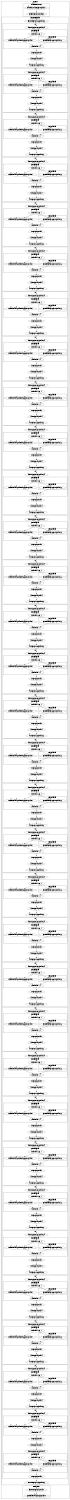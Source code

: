 digraph streamit {
size="7.5,10";subgraph cluster_Serpent_0 {
label = "Serpent";
IntoBits_pop_1_push_32_5 -> Permute_pop_128_push_128_7
Permute_pop_128_push_128_40 -> BitstoInts_pop_4_push_1_466
subgraph cluster_PlainTextSource_1 {
label = "PlainTextSource";
RandomSource_pop_0_push_1_4 -> IntoBits_pop_1_push_32_5
RandomSource_pop_0_push_1_4 [ label="RandomSource_pop_0_push_1" ]
IntoBits_pop_1_push_32_5 [ label="IntoBits_pop_1_push_32" ]
}
subgraph cluster_SerpentEncoder_2 {
label = "SerpentEncoder";
Permute_pop_128_push_128_7 -> dummy_pop_128_push_129_41
rawL_pop_128_push_128_45 -> dummy_pop_128_push_129_54
rawL_pop_128_push_128_58 -> dummy_pop_128_push_129_67
rawL_pop_128_push_128_71 -> dummy_pop_128_push_129_80
rawL_pop_128_push_128_84 -> dummy_pop_128_push_129_93
rawL_pop_128_push_128_97 -> dummy_pop_128_push_129_106
rawL_pop_128_push_128_110 -> dummy_pop_128_push_129_119
rawL_pop_128_push_128_123 -> dummy_pop_128_push_129_132
rawL_pop_128_push_128_136 -> dummy_pop_128_push_129_145
rawL_pop_128_push_128_149 -> dummy_pop_128_push_129_158
rawL_pop_128_push_128_162 -> dummy_pop_128_push_129_171
rawL_pop_128_push_128_175 -> dummy_pop_128_push_129_184
rawL_pop_128_push_128_188 -> dummy_pop_128_push_129_197
rawL_pop_128_push_128_201 -> dummy_pop_128_push_129_210
rawL_pop_128_push_128_214 -> dummy_pop_128_push_129_223
rawL_pop_128_push_128_227 -> dummy_pop_128_push_129_236
rawL_pop_128_push_128_240 -> dummy_pop_128_push_129_249
rawL_pop_128_push_128_253 -> dummy_pop_128_push_129_262
rawL_pop_128_push_128_266 -> dummy_pop_128_push_129_275
rawL_pop_128_push_128_279 -> dummy_pop_128_push_129_288
rawL_pop_128_push_128_292 -> dummy_pop_128_push_129_301
rawL_pop_128_push_128_305 -> dummy_pop_128_push_129_314
rawL_pop_128_push_128_318 -> dummy_pop_128_push_129_327
rawL_pop_128_push_128_331 -> dummy_pop_128_push_129_340
rawL_pop_128_push_128_344 -> dummy_pop_128_push_129_353
rawL_pop_128_push_128_357 -> dummy_pop_128_push_129_366
rawL_pop_128_push_128_370 -> dummy_pop_128_push_129_379
rawL_pop_128_push_128_383 -> dummy_pop_128_push_129_392
rawL_pop_128_push_128_396 -> dummy_pop_128_push_129_405
rawL_pop_128_push_128_409 -> dummy_pop_128_push_129_418
rawL_pop_128_push_128_422 -> dummy_pop_128_push_129_431
rawL_pop_128_push_128_435 -> dummy_pop_128_push_129_444
Xor_pop_2_push_1_450 -> Permute_pop_128_push_128_40
Permute_pop_128_push_128_7 [ label="Permute_pop_128_push_128" ]
subgraph cluster_R_8 {
label = "R";
dummy_pop_128_push_129_41 -> AnonFilter_a0_42_split
AnonFilter_a0_42_join -> Xor_pop_2_push_1_43
Xor_pop_2_push_1_43 -> Sbox_pop_4_push_4_44
Sbox_pop_4_push_4_44 -> rawL_pop_128_push_128_45
dummy_pop_128_push_129_41 [ label="dummy_pop_128_push_129" ]
subgraph cluster_AnonFilter_a0_42 {
label = "AnonFilter_a0";
AnonFilter_a0_42_split [ label="roundrobin(128, 1)" ]
AnonFilter_a0_42_join [ label="roundrobin(1, 1)" ]
streamit_library_Identity_pop_1_push_1_46 [ label="streamit_library_Identity_pop_1_push_1" ]
AnonFilter_a0_42_split -> streamit_library_Identity_pop_1_push_1_46
streamit_library_Identity_pop_1_push_1_46 -> AnonFilter_a0_42_join
subgraph cluster_KeySchedule_47 {
label = "KeySchedule";
AnonFilter_a3_pop_1_push_128_48 [ label="AnonFilter_a3_pop_1_push_128" ]
}
AnonFilter_a0_42_split -> AnonFilter_a3_pop_1_push_128_48
AnonFilter_a3_pop_1_push_128_48 -> AnonFilter_a0_42_join
}
Xor_pop_2_push_1_43 [ label="Xor_pop_2_push_1" ]
Sbox_pop_4_push_4_44 [ label="Sbox_pop_4_push_4" ]
rawL_pop_128_push_128_45 [ label="rawL_pop_128_push_128" ]
}
subgraph cluster_R_9 {
label = "R";
dummy_pop_128_push_129_54 -> AnonFilter_a0_55_split
AnonFilter_a0_55_join -> Xor_pop_2_push_1_56
Xor_pop_2_push_1_56 -> Sbox_pop_4_push_4_57
Sbox_pop_4_push_4_57 -> rawL_pop_128_push_128_58
dummy_pop_128_push_129_54 [ label="dummy_pop_128_push_129" ]
subgraph cluster_AnonFilter_a0_55 {
label = "AnonFilter_a0";
AnonFilter_a0_55_split [ label="roundrobin(128, 1)" ]
AnonFilter_a0_55_join [ label="roundrobin(1, 1)" ]
streamit_library_Identity_pop_1_push_1_59 [ label="streamit_library_Identity_pop_1_push_1" ]
AnonFilter_a0_55_split -> streamit_library_Identity_pop_1_push_1_59
streamit_library_Identity_pop_1_push_1_59 -> AnonFilter_a0_55_join
subgraph cluster_KeySchedule_60 {
label = "KeySchedule";
AnonFilter_a3_pop_1_push_128_61 [ label="AnonFilter_a3_pop_1_push_128" ]
}
AnonFilter_a0_55_split -> AnonFilter_a3_pop_1_push_128_61
AnonFilter_a3_pop_1_push_128_61 -> AnonFilter_a0_55_join
}
Xor_pop_2_push_1_56 [ label="Xor_pop_2_push_1" ]
Sbox_pop_4_push_4_57 [ label="Sbox_pop_4_push_4" ]
rawL_pop_128_push_128_58 [ label="rawL_pop_128_push_128" ]
}
subgraph cluster_R_10 {
label = "R";
dummy_pop_128_push_129_67 -> AnonFilter_a0_68_split
AnonFilter_a0_68_join -> Xor_pop_2_push_1_69
Xor_pop_2_push_1_69 -> Sbox_pop_4_push_4_70
Sbox_pop_4_push_4_70 -> rawL_pop_128_push_128_71
dummy_pop_128_push_129_67 [ label="dummy_pop_128_push_129" ]
subgraph cluster_AnonFilter_a0_68 {
label = "AnonFilter_a0";
AnonFilter_a0_68_split [ label="roundrobin(128, 1)" ]
AnonFilter_a0_68_join [ label="roundrobin(1, 1)" ]
streamit_library_Identity_pop_1_push_1_72 [ label="streamit_library_Identity_pop_1_push_1" ]
AnonFilter_a0_68_split -> streamit_library_Identity_pop_1_push_1_72
streamit_library_Identity_pop_1_push_1_72 -> AnonFilter_a0_68_join
subgraph cluster_KeySchedule_73 {
label = "KeySchedule";
AnonFilter_a3_pop_1_push_128_74 [ label="AnonFilter_a3_pop_1_push_128" ]
}
AnonFilter_a0_68_split -> AnonFilter_a3_pop_1_push_128_74
AnonFilter_a3_pop_1_push_128_74 -> AnonFilter_a0_68_join
}
Xor_pop_2_push_1_69 [ label="Xor_pop_2_push_1" ]
Sbox_pop_4_push_4_70 [ label="Sbox_pop_4_push_4" ]
rawL_pop_128_push_128_71 [ label="rawL_pop_128_push_128" ]
}
subgraph cluster_R_11 {
label = "R";
dummy_pop_128_push_129_80 -> AnonFilter_a0_81_split
AnonFilter_a0_81_join -> Xor_pop_2_push_1_82
Xor_pop_2_push_1_82 -> Sbox_pop_4_push_4_83
Sbox_pop_4_push_4_83 -> rawL_pop_128_push_128_84
dummy_pop_128_push_129_80 [ label="dummy_pop_128_push_129" ]
subgraph cluster_AnonFilter_a0_81 {
label = "AnonFilter_a0";
AnonFilter_a0_81_split [ label="roundrobin(128, 1)" ]
AnonFilter_a0_81_join [ label="roundrobin(1, 1)" ]
streamit_library_Identity_pop_1_push_1_85 [ label="streamit_library_Identity_pop_1_push_1" ]
AnonFilter_a0_81_split -> streamit_library_Identity_pop_1_push_1_85
streamit_library_Identity_pop_1_push_1_85 -> AnonFilter_a0_81_join
subgraph cluster_KeySchedule_86 {
label = "KeySchedule";
AnonFilter_a3_pop_1_push_128_87 [ label="AnonFilter_a3_pop_1_push_128" ]
}
AnonFilter_a0_81_split -> AnonFilter_a3_pop_1_push_128_87
AnonFilter_a3_pop_1_push_128_87 -> AnonFilter_a0_81_join
}
Xor_pop_2_push_1_82 [ label="Xor_pop_2_push_1" ]
Sbox_pop_4_push_4_83 [ label="Sbox_pop_4_push_4" ]
rawL_pop_128_push_128_84 [ label="rawL_pop_128_push_128" ]
}
subgraph cluster_R_12 {
label = "R";
dummy_pop_128_push_129_93 -> AnonFilter_a0_94_split
AnonFilter_a0_94_join -> Xor_pop_2_push_1_95
Xor_pop_2_push_1_95 -> Sbox_pop_4_push_4_96
Sbox_pop_4_push_4_96 -> rawL_pop_128_push_128_97
dummy_pop_128_push_129_93 [ label="dummy_pop_128_push_129" ]
subgraph cluster_AnonFilter_a0_94 {
label = "AnonFilter_a0";
AnonFilter_a0_94_split [ label="roundrobin(128, 1)" ]
AnonFilter_a0_94_join [ label="roundrobin(1, 1)" ]
streamit_library_Identity_pop_1_push_1_98 [ label="streamit_library_Identity_pop_1_push_1" ]
AnonFilter_a0_94_split -> streamit_library_Identity_pop_1_push_1_98
streamit_library_Identity_pop_1_push_1_98 -> AnonFilter_a0_94_join
subgraph cluster_KeySchedule_99 {
label = "KeySchedule";
AnonFilter_a3_pop_1_push_128_100 [ label="AnonFilter_a3_pop_1_push_128" ]
}
AnonFilter_a0_94_split -> AnonFilter_a3_pop_1_push_128_100
AnonFilter_a3_pop_1_push_128_100 -> AnonFilter_a0_94_join
}
Xor_pop_2_push_1_95 [ label="Xor_pop_2_push_1" ]
Sbox_pop_4_push_4_96 [ label="Sbox_pop_4_push_4" ]
rawL_pop_128_push_128_97 [ label="rawL_pop_128_push_128" ]
}
subgraph cluster_R_13 {
label = "R";
dummy_pop_128_push_129_106 -> AnonFilter_a0_107_split
AnonFilter_a0_107_join -> Xor_pop_2_push_1_108
Xor_pop_2_push_1_108 -> Sbox_pop_4_push_4_109
Sbox_pop_4_push_4_109 -> rawL_pop_128_push_128_110
dummy_pop_128_push_129_106 [ label="dummy_pop_128_push_129" ]
subgraph cluster_AnonFilter_a0_107 {
label = "AnonFilter_a0";
AnonFilter_a0_107_split [ label="roundrobin(128, 1)" ]
AnonFilter_a0_107_join [ label="roundrobin(1, 1)" ]
streamit_library_Identity_pop_1_push_1_111 [ label="streamit_library_Identity_pop_1_push_1" ]
AnonFilter_a0_107_split -> streamit_library_Identity_pop_1_push_1_111
streamit_library_Identity_pop_1_push_1_111 -> AnonFilter_a0_107_join
subgraph cluster_KeySchedule_112 {
label = "KeySchedule";
AnonFilter_a3_pop_1_push_128_113 [ label="AnonFilter_a3_pop_1_push_128" ]
}
AnonFilter_a0_107_split -> AnonFilter_a3_pop_1_push_128_113
AnonFilter_a3_pop_1_push_128_113 -> AnonFilter_a0_107_join
}
Xor_pop_2_push_1_108 [ label="Xor_pop_2_push_1" ]
Sbox_pop_4_push_4_109 [ label="Sbox_pop_4_push_4" ]
rawL_pop_128_push_128_110 [ label="rawL_pop_128_push_128" ]
}
subgraph cluster_R_14 {
label = "R";
dummy_pop_128_push_129_119 -> AnonFilter_a0_120_split
AnonFilter_a0_120_join -> Xor_pop_2_push_1_121
Xor_pop_2_push_1_121 -> Sbox_pop_4_push_4_122
Sbox_pop_4_push_4_122 -> rawL_pop_128_push_128_123
dummy_pop_128_push_129_119 [ label="dummy_pop_128_push_129" ]
subgraph cluster_AnonFilter_a0_120 {
label = "AnonFilter_a0";
AnonFilter_a0_120_split [ label="roundrobin(128, 1)" ]
AnonFilter_a0_120_join [ label="roundrobin(1, 1)" ]
streamit_library_Identity_pop_1_push_1_124 [ label="streamit_library_Identity_pop_1_push_1" ]
AnonFilter_a0_120_split -> streamit_library_Identity_pop_1_push_1_124
streamit_library_Identity_pop_1_push_1_124 -> AnonFilter_a0_120_join
subgraph cluster_KeySchedule_125 {
label = "KeySchedule";
AnonFilter_a3_pop_1_push_128_126 [ label="AnonFilter_a3_pop_1_push_128" ]
}
AnonFilter_a0_120_split -> AnonFilter_a3_pop_1_push_128_126
AnonFilter_a3_pop_1_push_128_126 -> AnonFilter_a0_120_join
}
Xor_pop_2_push_1_121 [ label="Xor_pop_2_push_1" ]
Sbox_pop_4_push_4_122 [ label="Sbox_pop_4_push_4" ]
rawL_pop_128_push_128_123 [ label="rawL_pop_128_push_128" ]
}
subgraph cluster_R_15 {
label = "R";
dummy_pop_128_push_129_132 -> AnonFilter_a0_133_split
AnonFilter_a0_133_join -> Xor_pop_2_push_1_134
Xor_pop_2_push_1_134 -> Sbox_pop_4_push_4_135
Sbox_pop_4_push_4_135 -> rawL_pop_128_push_128_136
dummy_pop_128_push_129_132 [ label="dummy_pop_128_push_129" ]
subgraph cluster_AnonFilter_a0_133 {
label = "AnonFilter_a0";
AnonFilter_a0_133_split [ label="roundrobin(128, 1)" ]
AnonFilter_a0_133_join [ label="roundrobin(1, 1)" ]
streamit_library_Identity_pop_1_push_1_137 [ label="streamit_library_Identity_pop_1_push_1" ]
AnonFilter_a0_133_split -> streamit_library_Identity_pop_1_push_1_137
streamit_library_Identity_pop_1_push_1_137 -> AnonFilter_a0_133_join
subgraph cluster_KeySchedule_138 {
label = "KeySchedule";
AnonFilter_a3_pop_1_push_128_139 [ label="AnonFilter_a3_pop_1_push_128" ]
}
AnonFilter_a0_133_split -> AnonFilter_a3_pop_1_push_128_139
AnonFilter_a3_pop_1_push_128_139 -> AnonFilter_a0_133_join
}
Xor_pop_2_push_1_134 [ label="Xor_pop_2_push_1" ]
Sbox_pop_4_push_4_135 [ label="Sbox_pop_4_push_4" ]
rawL_pop_128_push_128_136 [ label="rawL_pop_128_push_128" ]
}
subgraph cluster_R_16 {
label = "R";
dummy_pop_128_push_129_145 -> AnonFilter_a0_146_split
AnonFilter_a0_146_join -> Xor_pop_2_push_1_147
Xor_pop_2_push_1_147 -> Sbox_pop_4_push_4_148
Sbox_pop_4_push_4_148 -> rawL_pop_128_push_128_149
dummy_pop_128_push_129_145 [ label="dummy_pop_128_push_129" ]
subgraph cluster_AnonFilter_a0_146 {
label = "AnonFilter_a0";
AnonFilter_a0_146_split [ label="roundrobin(128, 1)" ]
AnonFilter_a0_146_join [ label="roundrobin(1, 1)" ]
streamit_library_Identity_pop_1_push_1_150 [ label="streamit_library_Identity_pop_1_push_1" ]
AnonFilter_a0_146_split -> streamit_library_Identity_pop_1_push_1_150
streamit_library_Identity_pop_1_push_1_150 -> AnonFilter_a0_146_join
subgraph cluster_KeySchedule_151 {
label = "KeySchedule";
AnonFilter_a3_pop_1_push_128_152 [ label="AnonFilter_a3_pop_1_push_128" ]
}
AnonFilter_a0_146_split -> AnonFilter_a3_pop_1_push_128_152
AnonFilter_a3_pop_1_push_128_152 -> AnonFilter_a0_146_join
}
Xor_pop_2_push_1_147 [ label="Xor_pop_2_push_1" ]
Sbox_pop_4_push_4_148 [ label="Sbox_pop_4_push_4" ]
rawL_pop_128_push_128_149 [ label="rawL_pop_128_push_128" ]
}
subgraph cluster_R_17 {
label = "R";
dummy_pop_128_push_129_158 -> AnonFilter_a0_159_split
AnonFilter_a0_159_join -> Xor_pop_2_push_1_160
Xor_pop_2_push_1_160 -> Sbox_pop_4_push_4_161
Sbox_pop_4_push_4_161 -> rawL_pop_128_push_128_162
dummy_pop_128_push_129_158 [ label="dummy_pop_128_push_129" ]
subgraph cluster_AnonFilter_a0_159 {
label = "AnonFilter_a0";
AnonFilter_a0_159_split [ label="roundrobin(128, 1)" ]
AnonFilter_a0_159_join [ label="roundrobin(1, 1)" ]
streamit_library_Identity_pop_1_push_1_163 [ label="streamit_library_Identity_pop_1_push_1" ]
AnonFilter_a0_159_split -> streamit_library_Identity_pop_1_push_1_163
streamit_library_Identity_pop_1_push_1_163 -> AnonFilter_a0_159_join
subgraph cluster_KeySchedule_164 {
label = "KeySchedule";
AnonFilter_a3_pop_1_push_128_165 [ label="AnonFilter_a3_pop_1_push_128" ]
}
AnonFilter_a0_159_split -> AnonFilter_a3_pop_1_push_128_165
AnonFilter_a3_pop_1_push_128_165 -> AnonFilter_a0_159_join
}
Xor_pop_2_push_1_160 [ label="Xor_pop_2_push_1" ]
Sbox_pop_4_push_4_161 [ label="Sbox_pop_4_push_4" ]
rawL_pop_128_push_128_162 [ label="rawL_pop_128_push_128" ]
}
subgraph cluster_R_18 {
label = "R";
dummy_pop_128_push_129_171 -> AnonFilter_a0_172_split
AnonFilter_a0_172_join -> Xor_pop_2_push_1_173
Xor_pop_2_push_1_173 -> Sbox_pop_4_push_4_174
Sbox_pop_4_push_4_174 -> rawL_pop_128_push_128_175
dummy_pop_128_push_129_171 [ label="dummy_pop_128_push_129" ]
subgraph cluster_AnonFilter_a0_172 {
label = "AnonFilter_a0";
AnonFilter_a0_172_split [ label="roundrobin(128, 1)" ]
AnonFilter_a0_172_join [ label="roundrobin(1, 1)" ]
streamit_library_Identity_pop_1_push_1_176 [ label="streamit_library_Identity_pop_1_push_1" ]
AnonFilter_a0_172_split -> streamit_library_Identity_pop_1_push_1_176
streamit_library_Identity_pop_1_push_1_176 -> AnonFilter_a0_172_join
subgraph cluster_KeySchedule_177 {
label = "KeySchedule";
AnonFilter_a3_pop_1_push_128_178 [ label="AnonFilter_a3_pop_1_push_128" ]
}
AnonFilter_a0_172_split -> AnonFilter_a3_pop_1_push_128_178
AnonFilter_a3_pop_1_push_128_178 -> AnonFilter_a0_172_join
}
Xor_pop_2_push_1_173 [ label="Xor_pop_2_push_1" ]
Sbox_pop_4_push_4_174 [ label="Sbox_pop_4_push_4" ]
rawL_pop_128_push_128_175 [ label="rawL_pop_128_push_128" ]
}
subgraph cluster_R_19 {
label = "R";
dummy_pop_128_push_129_184 -> AnonFilter_a0_185_split
AnonFilter_a0_185_join -> Xor_pop_2_push_1_186
Xor_pop_2_push_1_186 -> Sbox_pop_4_push_4_187
Sbox_pop_4_push_4_187 -> rawL_pop_128_push_128_188
dummy_pop_128_push_129_184 [ label="dummy_pop_128_push_129" ]
subgraph cluster_AnonFilter_a0_185 {
label = "AnonFilter_a0";
AnonFilter_a0_185_split [ label="roundrobin(128, 1)" ]
AnonFilter_a0_185_join [ label="roundrobin(1, 1)" ]
streamit_library_Identity_pop_1_push_1_189 [ label="streamit_library_Identity_pop_1_push_1" ]
AnonFilter_a0_185_split -> streamit_library_Identity_pop_1_push_1_189
streamit_library_Identity_pop_1_push_1_189 -> AnonFilter_a0_185_join
subgraph cluster_KeySchedule_190 {
label = "KeySchedule";
AnonFilter_a3_pop_1_push_128_191 [ label="AnonFilter_a3_pop_1_push_128" ]
}
AnonFilter_a0_185_split -> AnonFilter_a3_pop_1_push_128_191
AnonFilter_a3_pop_1_push_128_191 -> AnonFilter_a0_185_join
}
Xor_pop_2_push_1_186 [ label="Xor_pop_2_push_1" ]
Sbox_pop_4_push_4_187 [ label="Sbox_pop_4_push_4" ]
rawL_pop_128_push_128_188 [ label="rawL_pop_128_push_128" ]
}
subgraph cluster_R_20 {
label = "R";
dummy_pop_128_push_129_197 -> AnonFilter_a0_198_split
AnonFilter_a0_198_join -> Xor_pop_2_push_1_199
Xor_pop_2_push_1_199 -> Sbox_pop_4_push_4_200
Sbox_pop_4_push_4_200 -> rawL_pop_128_push_128_201
dummy_pop_128_push_129_197 [ label="dummy_pop_128_push_129" ]
subgraph cluster_AnonFilter_a0_198 {
label = "AnonFilter_a0";
AnonFilter_a0_198_split [ label="roundrobin(128, 1)" ]
AnonFilter_a0_198_join [ label="roundrobin(1, 1)" ]
streamit_library_Identity_pop_1_push_1_202 [ label="streamit_library_Identity_pop_1_push_1" ]
AnonFilter_a0_198_split -> streamit_library_Identity_pop_1_push_1_202
streamit_library_Identity_pop_1_push_1_202 -> AnonFilter_a0_198_join
subgraph cluster_KeySchedule_203 {
label = "KeySchedule";
AnonFilter_a3_pop_1_push_128_204 [ label="AnonFilter_a3_pop_1_push_128" ]
}
AnonFilter_a0_198_split -> AnonFilter_a3_pop_1_push_128_204
AnonFilter_a3_pop_1_push_128_204 -> AnonFilter_a0_198_join
}
Xor_pop_2_push_1_199 [ label="Xor_pop_2_push_1" ]
Sbox_pop_4_push_4_200 [ label="Sbox_pop_4_push_4" ]
rawL_pop_128_push_128_201 [ label="rawL_pop_128_push_128" ]
}
subgraph cluster_R_21 {
label = "R";
dummy_pop_128_push_129_210 -> AnonFilter_a0_211_split
AnonFilter_a0_211_join -> Xor_pop_2_push_1_212
Xor_pop_2_push_1_212 -> Sbox_pop_4_push_4_213
Sbox_pop_4_push_4_213 -> rawL_pop_128_push_128_214
dummy_pop_128_push_129_210 [ label="dummy_pop_128_push_129" ]
subgraph cluster_AnonFilter_a0_211 {
label = "AnonFilter_a0";
AnonFilter_a0_211_split [ label="roundrobin(128, 1)" ]
AnonFilter_a0_211_join [ label="roundrobin(1, 1)" ]
streamit_library_Identity_pop_1_push_1_215 [ label="streamit_library_Identity_pop_1_push_1" ]
AnonFilter_a0_211_split -> streamit_library_Identity_pop_1_push_1_215
streamit_library_Identity_pop_1_push_1_215 -> AnonFilter_a0_211_join
subgraph cluster_KeySchedule_216 {
label = "KeySchedule";
AnonFilter_a3_pop_1_push_128_217 [ label="AnonFilter_a3_pop_1_push_128" ]
}
AnonFilter_a0_211_split -> AnonFilter_a3_pop_1_push_128_217
AnonFilter_a3_pop_1_push_128_217 -> AnonFilter_a0_211_join
}
Xor_pop_2_push_1_212 [ label="Xor_pop_2_push_1" ]
Sbox_pop_4_push_4_213 [ label="Sbox_pop_4_push_4" ]
rawL_pop_128_push_128_214 [ label="rawL_pop_128_push_128" ]
}
subgraph cluster_R_22 {
label = "R";
dummy_pop_128_push_129_223 -> AnonFilter_a0_224_split
AnonFilter_a0_224_join -> Xor_pop_2_push_1_225
Xor_pop_2_push_1_225 -> Sbox_pop_4_push_4_226
Sbox_pop_4_push_4_226 -> rawL_pop_128_push_128_227
dummy_pop_128_push_129_223 [ label="dummy_pop_128_push_129" ]
subgraph cluster_AnonFilter_a0_224 {
label = "AnonFilter_a0";
AnonFilter_a0_224_split [ label="roundrobin(128, 1)" ]
AnonFilter_a0_224_join [ label="roundrobin(1, 1)" ]
streamit_library_Identity_pop_1_push_1_228 [ label="streamit_library_Identity_pop_1_push_1" ]
AnonFilter_a0_224_split -> streamit_library_Identity_pop_1_push_1_228
streamit_library_Identity_pop_1_push_1_228 -> AnonFilter_a0_224_join
subgraph cluster_KeySchedule_229 {
label = "KeySchedule";
AnonFilter_a3_pop_1_push_128_230 [ label="AnonFilter_a3_pop_1_push_128" ]
}
AnonFilter_a0_224_split -> AnonFilter_a3_pop_1_push_128_230
AnonFilter_a3_pop_1_push_128_230 -> AnonFilter_a0_224_join
}
Xor_pop_2_push_1_225 [ label="Xor_pop_2_push_1" ]
Sbox_pop_4_push_4_226 [ label="Sbox_pop_4_push_4" ]
rawL_pop_128_push_128_227 [ label="rawL_pop_128_push_128" ]
}
subgraph cluster_R_23 {
label = "R";
dummy_pop_128_push_129_236 -> AnonFilter_a0_237_split
AnonFilter_a0_237_join -> Xor_pop_2_push_1_238
Xor_pop_2_push_1_238 -> Sbox_pop_4_push_4_239
Sbox_pop_4_push_4_239 -> rawL_pop_128_push_128_240
dummy_pop_128_push_129_236 [ label="dummy_pop_128_push_129" ]
subgraph cluster_AnonFilter_a0_237 {
label = "AnonFilter_a0";
AnonFilter_a0_237_split [ label="roundrobin(128, 1)" ]
AnonFilter_a0_237_join [ label="roundrobin(1, 1)" ]
streamit_library_Identity_pop_1_push_1_241 [ label="streamit_library_Identity_pop_1_push_1" ]
AnonFilter_a0_237_split -> streamit_library_Identity_pop_1_push_1_241
streamit_library_Identity_pop_1_push_1_241 -> AnonFilter_a0_237_join
subgraph cluster_KeySchedule_242 {
label = "KeySchedule";
AnonFilter_a3_pop_1_push_128_243 [ label="AnonFilter_a3_pop_1_push_128" ]
}
AnonFilter_a0_237_split -> AnonFilter_a3_pop_1_push_128_243
AnonFilter_a3_pop_1_push_128_243 -> AnonFilter_a0_237_join
}
Xor_pop_2_push_1_238 [ label="Xor_pop_2_push_1" ]
Sbox_pop_4_push_4_239 [ label="Sbox_pop_4_push_4" ]
rawL_pop_128_push_128_240 [ label="rawL_pop_128_push_128" ]
}
subgraph cluster_R_24 {
label = "R";
dummy_pop_128_push_129_249 -> AnonFilter_a0_250_split
AnonFilter_a0_250_join -> Xor_pop_2_push_1_251
Xor_pop_2_push_1_251 -> Sbox_pop_4_push_4_252
Sbox_pop_4_push_4_252 -> rawL_pop_128_push_128_253
dummy_pop_128_push_129_249 [ label="dummy_pop_128_push_129" ]
subgraph cluster_AnonFilter_a0_250 {
label = "AnonFilter_a0";
AnonFilter_a0_250_split [ label="roundrobin(128, 1)" ]
AnonFilter_a0_250_join [ label="roundrobin(1, 1)" ]
streamit_library_Identity_pop_1_push_1_254 [ label="streamit_library_Identity_pop_1_push_1" ]
AnonFilter_a0_250_split -> streamit_library_Identity_pop_1_push_1_254
streamit_library_Identity_pop_1_push_1_254 -> AnonFilter_a0_250_join
subgraph cluster_KeySchedule_255 {
label = "KeySchedule";
AnonFilter_a3_pop_1_push_128_256 [ label="AnonFilter_a3_pop_1_push_128" ]
}
AnonFilter_a0_250_split -> AnonFilter_a3_pop_1_push_128_256
AnonFilter_a3_pop_1_push_128_256 -> AnonFilter_a0_250_join
}
Xor_pop_2_push_1_251 [ label="Xor_pop_2_push_1" ]
Sbox_pop_4_push_4_252 [ label="Sbox_pop_4_push_4" ]
rawL_pop_128_push_128_253 [ label="rawL_pop_128_push_128" ]
}
subgraph cluster_R_25 {
label = "R";
dummy_pop_128_push_129_262 -> AnonFilter_a0_263_split
AnonFilter_a0_263_join -> Xor_pop_2_push_1_264
Xor_pop_2_push_1_264 -> Sbox_pop_4_push_4_265
Sbox_pop_4_push_4_265 -> rawL_pop_128_push_128_266
dummy_pop_128_push_129_262 [ label="dummy_pop_128_push_129" ]
subgraph cluster_AnonFilter_a0_263 {
label = "AnonFilter_a0";
AnonFilter_a0_263_split [ label="roundrobin(128, 1)" ]
AnonFilter_a0_263_join [ label="roundrobin(1, 1)" ]
streamit_library_Identity_pop_1_push_1_267 [ label="streamit_library_Identity_pop_1_push_1" ]
AnonFilter_a0_263_split -> streamit_library_Identity_pop_1_push_1_267
streamit_library_Identity_pop_1_push_1_267 -> AnonFilter_a0_263_join
subgraph cluster_KeySchedule_268 {
label = "KeySchedule";
AnonFilter_a3_pop_1_push_128_269 [ label="AnonFilter_a3_pop_1_push_128" ]
}
AnonFilter_a0_263_split -> AnonFilter_a3_pop_1_push_128_269
AnonFilter_a3_pop_1_push_128_269 -> AnonFilter_a0_263_join
}
Xor_pop_2_push_1_264 [ label="Xor_pop_2_push_1" ]
Sbox_pop_4_push_4_265 [ label="Sbox_pop_4_push_4" ]
rawL_pop_128_push_128_266 [ label="rawL_pop_128_push_128" ]
}
subgraph cluster_R_26 {
label = "R";
dummy_pop_128_push_129_275 -> AnonFilter_a0_276_split
AnonFilter_a0_276_join -> Xor_pop_2_push_1_277
Xor_pop_2_push_1_277 -> Sbox_pop_4_push_4_278
Sbox_pop_4_push_4_278 -> rawL_pop_128_push_128_279
dummy_pop_128_push_129_275 [ label="dummy_pop_128_push_129" ]
subgraph cluster_AnonFilter_a0_276 {
label = "AnonFilter_a0";
AnonFilter_a0_276_split [ label="roundrobin(128, 1)" ]
AnonFilter_a0_276_join [ label="roundrobin(1, 1)" ]
streamit_library_Identity_pop_1_push_1_280 [ label="streamit_library_Identity_pop_1_push_1" ]
AnonFilter_a0_276_split -> streamit_library_Identity_pop_1_push_1_280
streamit_library_Identity_pop_1_push_1_280 -> AnonFilter_a0_276_join
subgraph cluster_KeySchedule_281 {
label = "KeySchedule";
AnonFilter_a3_pop_1_push_128_282 [ label="AnonFilter_a3_pop_1_push_128" ]
}
AnonFilter_a0_276_split -> AnonFilter_a3_pop_1_push_128_282
AnonFilter_a3_pop_1_push_128_282 -> AnonFilter_a0_276_join
}
Xor_pop_2_push_1_277 [ label="Xor_pop_2_push_1" ]
Sbox_pop_4_push_4_278 [ label="Sbox_pop_4_push_4" ]
rawL_pop_128_push_128_279 [ label="rawL_pop_128_push_128" ]
}
subgraph cluster_R_27 {
label = "R";
dummy_pop_128_push_129_288 -> AnonFilter_a0_289_split
AnonFilter_a0_289_join -> Xor_pop_2_push_1_290
Xor_pop_2_push_1_290 -> Sbox_pop_4_push_4_291
Sbox_pop_4_push_4_291 -> rawL_pop_128_push_128_292
dummy_pop_128_push_129_288 [ label="dummy_pop_128_push_129" ]
subgraph cluster_AnonFilter_a0_289 {
label = "AnonFilter_a0";
AnonFilter_a0_289_split [ label="roundrobin(128, 1)" ]
AnonFilter_a0_289_join [ label="roundrobin(1, 1)" ]
streamit_library_Identity_pop_1_push_1_293 [ label="streamit_library_Identity_pop_1_push_1" ]
AnonFilter_a0_289_split -> streamit_library_Identity_pop_1_push_1_293
streamit_library_Identity_pop_1_push_1_293 -> AnonFilter_a0_289_join
subgraph cluster_KeySchedule_294 {
label = "KeySchedule";
AnonFilter_a3_pop_1_push_128_295 [ label="AnonFilter_a3_pop_1_push_128" ]
}
AnonFilter_a0_289_split -> AnonFilter_a3_pop_1_push_128_295
AnonFilter_a3_pop_1_push_128_295 -> AnonFilter_a0_289_join
}
Xor_pop_2_push_1_290 [ label="Xor_pop_2_push_1" ]
Sbox_pop_4_push_4_291 [ label="Sbox_pop_4_push_4" ]
rawL_pop_128_push_128_292 [ label="rawL_pop_128_push_128" ]
}
subgraph cluster_R_28 {
label = "R";
dummy_pop_128_push_129_301 -> AnonFilter_a0_302_split
AnonFilter_a0_302_join -> Xor_pop_2_push_1_303
Xor_pop_2_push_1_303 -> Sbox_pop_4_push_4_304
Sbox_pop_4_push_4_304 -> rawL_pop_128_push_128_305
dummy_pop_128_push_129_301 [ label="dummy_pop_128_push_129" ]
subgraph cluster_AnonFilter_a0_302 {
label = "AnonFilter_a0";
AnonFilter_a0_302_split [ label="roundrobin(128, 1)" ]
AnonFilter_a0_302_join [ label="roundrobin(1, 1)" ]
streamit_library_Identity_pop_1_push_1_306 [ label="streamit_library_Identity_pop_1_push_1" ]
AnonFilter_a0_302_split -> streamit_library_Identity_pop_1_push_1_306
streamit_library_Identity_pop_1_push_1_306 -> AnonFilter_a0_302_join
subgraph cluster_KeySchedule_307 {
label = "KeySchedule";
AnonFilter_a3_pop_1_push_128_308 [ label="AnonFilter_a3_pop_1_push_128" ]
}
AnonFilter_a0_302_split -> AnonFilter_a3_pop_1_push_128_308
AnonFilter_a3_pop_1_push_128_308 -> AnonFilter_a0_302_join
}
Xor_pop_2_push_1_303 [ label="Xor_pop_2_push_1" ]
Sbox_pop_4_push_4_304 [ label="Sbox_pop_4_push_4" ]
rawL_pop_128_push_128_305 [ label="rawL_pop_128_push_128" ]
}
subgraph cluster_R_29 {
label = "R";
dummy_pop_128_push_129_314 -> AnonFilter_a0_315_split
AnonFilter_a0_315_join -> Xor_pop_2_push_1_316
Xor_pop_2_push_1_316 -> Sbox_pop_4_push_4_317
Sbox_pop_4_push_4_317 -> rawL_pop_128_push_128_318
dummy_pop_128_push_129_314 [ label="dummy_pop_128_push_129" ]
subgraph cluster_AnonFilter_a0_315 {
label = "AnonFilter_a0";
AnonFilter_a0_315_split [ label="roundrobin(128, 1)" ]
AnonFilter_a0_315_join [ label="roundrobin(1, 1)" ]
streamit_library_Identity_pop_1_push_1_319 [ label="streamit_library_Identity_pop_1_push_1" ]
AnonFilter_a0_315_split -> streamit_library_Identity_pop_1_push_1_319
streamit_library_Identity_pop_1_push_1_319 -> AnonFilter_a0_315_join
subgraph cluster_KeySchedule_320 {
label = "KeySchedule";
AnonFilter_a3_pop_1_push_128_321 [ label="AnonFilter_a3_pop_1_push_128" ]
}
AnonFilter_a0_315_split -> AnonFilter_a3_pop_1_push_128_321
AnonFilter_a3_pop_1_push_128_321 -> AnonFilter_a0_315_join
}
Xor_pop_2_push_1_316 [ label="Xor_pop_2_push_1" ]
Sbox_pop_4_push_4_317 [ label="Sbox_pop_4_push_4" ]
rawL_pop_128_push_128_318 [ label="rawL_pop_128_push_128" ]
}
subgraph cluster_R_30 {
label = "R";
dummy_pop_128_push_129_327 -> AnonFilter_a0_328_split
AnonFilter_a0_328_join -> Xor_pop_2_push_1_329
Xor_pop_2_push_1_329 -> Sbox_pop_4_push_4_330
Sbox_pop_4_push_4_330 -> rawL_pop_128_push_128_331
dummy_pop_128_push_129_327 [ label="dummy_pop_128_push_129" ]
subgraph cluster_AnonFilter_a0_328 {
label = "AnonFilter_a0";
AnonFilter_a0_328_split [ label="roundrobin(128, 1)" ]
AnonFilter_a0_328_join [ label="roundrobin(1, 1)" ]
streamit_library_Identity_pop_1_push_1_332 [ label="streamit_library_Identity_pop_1_push_1" ]
AnonFilter_a0_328_split -> streamit_library_Identity_pop_1_push_1_332
streamit_library_Identity_pop_1_push_1_332 -> AnonFilter_a0_328_join
subgraph cluster_KeySchedule_333 {
label = "KeySchedule";
AnonFilter_a3_pop_1_push_128_334 [ label="AnonFilter_a3_pop_1_push_128" ]
}
AnonFilter_a0_328_split -> AnonFilter_a3_pop_1_push_128_334
AnonFilter_a3_pop_1_push_128_334 -> AnonFilter_a0_328_join
}
Xor_pop_2_push_1_329 [ label="Xor_pop_2_push_1" ]
Sbox_pop_4_push_4_330 [ label="Sbox_pop_4_push_4" ]
rawL_pop_128_push_128_331 [ label="rawL_pop_128_push_128" ]
}
subgraph cluster_R_31 {
label = "R";
dummy_pop_128_push_129_340 -> AnonFilter_a0_341_split
AnonFilter_a0_341_join -> Xor_pop_2_push_1_342
Xor_pop_2_push_1_342 -> Sbox_pop_4_push_4_343
Sbox_pop_4_push_4_343 -> rawL_pop_128_push_128_344
dummy_pop_128_push_129_340 [ label="dummy_pop_128_push_129" ]
subgraph cluster_AnonFilter_a0_341 {
label = "AnonFilter_a0";
AnonFilter_a0_341_split [ label="roundrobin(128, 1)" ]
AnonFilter_a0_341_join [ label="roundrobin(1, 1)" ]
streamit_library_Identity_pop_1_push_1_345 [ label="streamit_library_Identity_pop_1_push_1" ]
AnonFilter_a0_341_split -> streamit_library_Identity_pop_1_push_1_345
streamit_library_Identity_pop_1_push_1_345 -> AnonFilter_a0_341_join
subgraph cluster_KeySchedule_346 {
label = "KeySchedule";
AnonFilter_a3_pop_1_push_128_347 [ label="AnonFilter_a3_pop_1_push_128" ]
}
AnonFilter_a0_341_split -> AnonFilter_a3_pop_1_push_128_347
AnonFilter_a3_pop_1_push_128_347 -> AnonFilter_a0_341_join
}
Xor_pop_2_push_1_342 [ label="Xor_pop_2_push_1" ]
Sbox_pop_4_push_4_343 [ label="Sbox_pop_4_push_4" ]
rawL_pop_128_push_128_344 [ label="rawL_pop_128_push_128" ]
}
subgraph cluster_R_32 {
label = "R";
dummy_pop_128_push_129_353 -> AnonFilter_a0_354_split
AnonFilter_a0_354_join -> Xor_pop_2_push_1_355
Xor_pop_2_push_1_355 -> Sbox_pop_4_push_4_356
Sbox_pop_4_push_4_356 -> rawL_pop_128_push_128_357
dummy_pop_128_push_129_353 [ label="dummy_pop_128_push_129" ]
subgraph cluster_AnonFilter_a0_354 {
label = "AnonFilter_a0";
AnonFilter_a0_354_split [ label="roundrobin(128, 1)" ]
AnonFilter_a0_354_join [ label="roundrobin(1, 1)" ]
streamit_library_Identity_pop_1_push_1_358 [ label="streamit_library_Identity_pop_1_push_1" ]
AnonFilter_a0_354_split -> streamit_library_Identity_pop_1_push_1_358
streamit_library_Identity_pop_1_push_1_358 -> AnonFilter_a0_354_join
subgraph cluster_KeySchedule_359 {
label = "KeySchedule";
AnonFilter_a3_pop_1_push_128_360 [ label="AnonFilter_a3_pop_1_push_128" ]
}
AnonFilter_a0_354_split -> AnonFilter_a3_pop_1_push_128_360
AnonFilter_a3_pop_1_push_128_360 -> AnonFilter_a0_354_join
}
Xor_pop_2_push_1_355 [ label="Xor_pop_2_push_1" ]
Sbox_pop_4_push_4_356 [ label="Sbox_pop_4_push_4" ]
rawL_pop_128_push_128_357 [ label="rawL_pop_128_push_128" ]
}
subgraph cluster_R_33 {
label = "R";
dummy_pop_128_push_129_366 -> AnonFilter_a0_367_split
AnonFilter_a0_367_join -> Xor_pop_2_push_1_368
Xor_pop_2_push_1_368 -> Sbox_pop_4_push_4_369
Sbox_pop_4_push_4_369 -> rawL_pop_128_push_128_370
dummy_pop_128_push_129_366 [ label="dummy_pop_128_push_129" ]
subgraph cluster_AnonFilter_a0_367 {
label = "AnonFilter_a0";
AnonFilter_a0_367_split [ label="roundrobin(128, 1)" ]
AnonFilter_a0_367_join [ label="roundrobin(1, 1)" ]
streamit_library_Identity_pop_1_push_1_371 [ label="streamit_library_Identity_pop_1_push_1" ]
AnonFilter_a0_367_split -> streamit_library_Identity_pop_1_push_1_371
streamit_library_Identity_pop_1_push_1_371 -> AnonFilter_a0_367_join
subgraph cluster_KeySchedule_372 {
label = "KeySchedule";
AnonFilter_a3_pop_1_push_128_373 [ label="AnonFilter_a3_pop_1_push_128" ]
}
AnonFilter_a0_367_split -> AnonFilter_a3_pop_1_push_128_373
AnonFilter_a3_pop_1_push_128_373 -> AnonFilter_a0_367_join
}
Xor_pop_2_push_1_368 [ label="Xor_pop_2_push_1" ]
Sbox_pop_4_push_4_369 [ label="Sbox_pop_4_push_4" ]
rawL_pop_128_push_128_370 [ label="rawL_pop_128_push_128" ]
}
subgraph cluster_R_34 {
label = "R";
dummy_pop_128_push_129_379 -> AnonFilter_a0_380_split
AnonFilter_a0_380_join -> Xor_pop_2_push_1_381
Xor_pop_2_push_1_381 -> Sbox_pop_4_push_4_382
Sbox_pop_4_push_4_382 -> rawL_pop_128_push_128_383
dummy_pop_128_push_129_379 [ label="dummy_pop_128_push_129" ]
subgraph cluster_AnonFilter_a0_380 {
label = "AnonFilter_a0";
AnonFilter_a0_380_split [ label="roundrobin(128, 1)" ]
AnonFilter_a0_380_join [ label="roundrobin(1, 1)" ]
streamit_library_Identity_pop_1_push_1_384 [ label="streamit_library_Identity_pop_1_push_1" ]
AnonFilter_a0_380_split -> streamit_library_Identity_pop_1_push_1_384
streamit_library_Identity_pop_1_push_1_384 -> AnonFilter_a0_380_join
subgraph cluster_KeySchedule_385 {
label = "KeySchedule";
AnonFilter_a3_pop_1_push_128_386 [ label="AnonFilter_a3_pop_1_push_128" ]
}
AnonFilter_a0_380_split -> AnonFilter_a3_pop_1_push_128_386
AnonFilter_a3_pop_1_push_128_386 -> AnonFilter_a0_380_join
}
Xor_pop_2_push_1_381 [ label="Xor_pop_2_push_1" ]
Sbox_pop_4_push_4_382 [ label="Sbox_pop_4_push_4" ]
rawL_pop_128_push_128_383 [ label="rawL_pop_128_push_128" ]
}
subgraph cluster_R_35 {
label = "R";
dummy_pop_128_push_129_392 -> AnonFilter_a0_393_split
AnonFilter_a0_393_join -> Xor_pop_2_push_1_394
Xor_pop_2_push_1_394 -> Sbox_pop_4_push_4_395
Sbox_pop_4_push_4_395 -> rawL_pop_128_push_128_396
dummy_pop_128_push_129_392 [ label="dummy_pop_128_push_129" ]
subgraph cluster_AnonFilter_a0_393 {
label = "AnonFilter_a0";
AnonFilter_a0_393_split [ label="roundrobin(128, 1)" ]
AnonFilter_a0_393_join [ label="roundrobin(1, 1)" ]
streamit_library_Identity_pop_1_push_1_397 [ label="streamit_library_Identity_pop_1_push_1" ]
AnonFilter_a0_393_split -> streamit_library_Identity_pop_1_push_1_397
streamit_library_Identity_pop_1_push_1_397 -> AnonFilter_a0_393_join
subgraph cluster_KeySchedule_398 {
label = "KeySchedule";
AnonFilter_a3_pop_1_push_128_399 [ label="AnonFilter_a3_pop_1_push_128" ]
}
AnonFilter_a0_393_split -> AnonFilter_a3_pop_1_push_128_399
AnonFilter_a3_pop_1_push_128_399 -> AnonFilter_a0_393_join
}
Xor_pop_2_push_1_394 [ label="Xor_pop_2_push_1" ]
Sbox_pop_4_push_4_395 [ label="Sbox_pop_4_push_4" ]
rawL_pop_128_push_128_396 [ label="rawL_pop_128_push_128" ]
}
subgraph cluster_R_36 {
label = "R";
dummy_pop_128_push_129_405 -> AnonFilter_a0_406_split
AnonFilter_a0_406_join -> Xor_pop_2_push_1_407
Xor_pop_2_push_1_407 -> Sbox_pop_4_push_4_408
Sbox_pop_4_push_4_408 -> rawL_pop_128_push_128_409
dummy_pop_128_push_129_405 [ label="dummy_pop_128_push_129" ]
subgraph cluster_AnonFilter_a0_406 {
label = "AnonFilter_a0";
AnonFilter_a0_406_split [ label="roundrobin(128, 1)" ]
AnonFilter_a0_406_join [ label="roundrobin(1, 1)" ]
streamit_library_Identity_pop_1_push_1_410 [ label="streamit_library_Identity_pop_1_push_1" ]
AnonFilter_a0_406_split -> streamit_library_Identity_pop_1_push_1_410
streamit_library_Identity_pop_1_push_1_410 -> AnonFilter_a0_406_join
subgraph cluster_KeySchedule_411 {
label = "KeySchedule";
AnonFilter_a3_pop_1_push_128_412 [ label="AnonFilter_a3_pop_1_push_128" ]
}
AnonFilter_a0_406_split -> AnonFilter_a3_pop_1_push_128_412
AnonFilter_a3_pop_1_push_128_412 -> AnonFilter_a0_406_join
}
Xor_pop_2_push_1_407 [ label="Xor_pop_2_push_1" ]
Sbox_pop_4_push_4_408 [ label="Sbox_pop_4_push_4" ]
rawL_pop_128_push_128_409 [ label="rawL_pop_128_push_128" ]
}
subgraph cluster_R_37 {
label = "R";
dummy_pop_128_push_129_418 -> AnonFilter_a0_419_split
AnonFilter_a0_419_join -> Xor_pop_2_push_1_420
Xor_pop_2_push_1_420 -> Sbox_pop_4_push_4_421
Sbox_pop_4_push_4_421 -> rawL_pop_128_push_128_422
dummy_pop_128_push_129_418 [ label="dummy_pop_128_push_129" ]
subgraph cluster_AnonFilter_a0_419 {
label = "AnonFilter_a0";
AnonFilter_a0_419_split [ label="roundrobin(128, 1)" ]
AnonFilter_a0_419_join [ label="roundrobin(1, 1)" ]
streamit_library_Identity_pop_1_push_1_423 [ label="streamit_library_Identity_pop_1_push_1" ]
AnonFilter_a0_419_split -> streamit_library_Identity_pop_1_push_1_423
streamit_library_Identity_pop_1_push_1_423 -> AnonFilter_a0_419_join
subgraph cluster_KeySchedule_424 {
label = "KeySchedule";
AnonFilter_a3_pop_1_push_128_425 [ label="AnonFilter_a3_pop_1_push_128" ]
}
AnonFilter_a0_419_split -> AnonFilter_a3_pop_1_push_128_425
AnonFilter_a3_pop_1_push_128_425 -> AnonFilter_a0_419_join
}
Xor_pop_2_push_1_420 [ label="Xor_pop_2_push_1" ]
Sbox_pop_4_push_4_421 [ label="Sbox_pop_4_push_4" ]
rawL_pop_128_push_128_422 [ label="rawL_pop_128_push_128" ]
}
subgraph cluster_R_38 {
label = "R";
dummy_pop_128_push_129_431 -> AnonFilter_a0_432_split
AnonFilter_a0_432_join -> Xor_pop_2_push_1_433
Xor_pop_2_push_1_433 -> Sbox_pop_4_push_4_434
Sbox_pop_4_push_4_434 -> rawL_pop_128_push_128_435
dummy_pop_128_push_129_431 [ label="dummy_pop_128_push_129" ]
subgraph cluster_AnonFilter_a0_432 {
label = "AnonFilter_a0";
AnonFilter_a0_432_split [ label="roundrobin(128, 1)" ]
AnonFilter_a0_432_join [ label="roundrobin(1, 1)" ]
streamit_library_Identity_pop_1_push_1_436 [ label="streamit_library_Identity_pop_1_push_1" ]
AnonFilter_a0_432_split -> streamit_library_Identity_pop_1_push_1_436
streamit_library_Identity_pop_1_push_1_436 -> AnonFilter_a0_432_join
subgraph cluster_KeySchedule_437 {
label = "KeySchedule";
AnonFilter_a3_pop_1_push_128_438 [ label="AnonFilter_a3_pop_1_push_128" ]
}
AnonFilter_a0_432_split -> AnonFilter_a3_pop_1_push_128_438
AnonFilter_a3_pop_1_push_128_438 -> AnonFilter_a0_432_join
}
Xor_pop_2_push_1_433 [ label="Xor_pop_2_push_1" ]
Sbox_pop_4_push_4_434 [ label="Sbox_pop_4_push_4" ]
rawL_pop_128_push_128_435 [ label="rawL_pop_128_push_128" ]
}
subgraph cluster_R_39 {
label = "R";
dummy_pop_128_push_129_444 -> AnonFilter_a0_445_split
AnonFilter_a0_445_join -> Xor_pop_2_push_1_446
Xor_pop_2_push_1_446 -> Sbox_pop_4_push_4_447
Sbox_pop_4_push_4_447 -> dummy_pop_128_push_129_448
dummy_pop_128_push_129_448 -> AnonFilter_a1_449_split
AnonFilter_a1_449_join -> Xor_pop_2_push_1_450
dummy_pop_128_push_129_444 [ label="dummy_pop_128_push_129" ]
subgraph cluster_AnonFilter_a0_445 {
label = "AnonFilter_a0";
AnonFilter_a0_445_split [ label="roundrobin(128, 1)" ]
AnonFilter_a0_445_join [ label="roundrobin(1, 1)" ]
streamit_library_Identity_pop_1_push_1_451 [ label="streamit_library_Identity_pop_1_push_1" ]
AnonFilter_a0_445_split -> streamit_library_Identity_pop_1_push_1_451
streamit_library_Identity_pop_1_push_1_451 -> AnonFilter_a0_445_join
subgraph cluster_KeySchedule_452 {
label = "KeySchedule";
AnonFilter_a3_pop_1_push_128_453 [ label="AnonFilter_a3_pop_1_push_128" ]
}
AnonFilter_a0_445_split -> AnonFilter_a3_pop_1_push_128_453
AnonFilter_a3_pop_1_push_128_453 -> AnonFilter_a0_445_join
}
Xor_pop_2_push_1_446 [ label="Xor_pop_2_push_1" ]
Sbox_pop_4_push_4_447 [ label="Sbox_pop_4_push_4" ]
dummy_pop_128_push_129_448 [ label="dummy_pop_128_push_129" ]
subgraph cluster_AnonFilter_a1_449 {
label = "AnonFilter_a1";
AnonFilter_a1_449_split [ label="roundrobin(128, 1)" ]
AnonFilter_a1_449_join [ label="roundrobin(1, 1)" ]
streamit_library_Identity_pop_1_push_1_458 [ label="streamit_library_Identity_pop_1_push_1" ]
AnonFilter_a1_449_split -> streamit_library_Identity_pop_1_push_1_458
streamit_library_Identity_pop_1_push_1_458 -> AnonFilter_a1_449_join
subgraph cluster_KeySchedule_459 {
label = "KeySchedule";
AnonFilter_a3_pop_1_push_128_460 [ label="AnonFilter_a3_pop_1_push_128" ]
}
AnonFilter_a1_449_split -> AnonFilter_a3_pop_1_push_128_460
AnonFilter_a3_pop_1_push_128_460 -> AnonFilter_a1_449_join
}
Xor_pop_2_push_1_450 [ label="Xor_pop_2_push_1" ]
}
Permute_pop_128_push_128_40 [ label="Permute_pop_128_push_128" ]
}
subgraph cluster_HexPrinter_3 {
label = "HexPrinter";
BitstoInts_pop_4_push_1_466 -> AnonFilter_a4_pop_32_push_0_467
BitstoInts_pop_4_push_1_466 [ label="BitstoInts_pop_4_push_1" ]
AnonFilter_a4_pop_32_push_0_467 [ label="AnonFilter_a4_pop_32_push_0" ]
}
}
}
